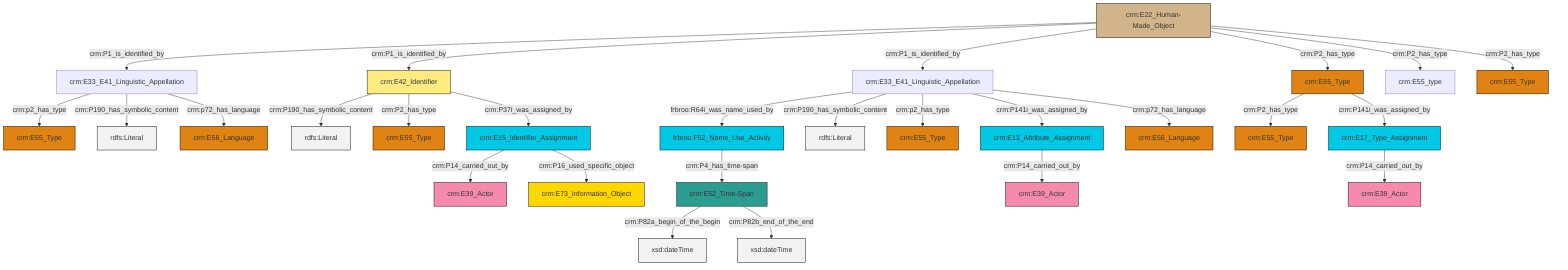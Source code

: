 graph TD
classDef Literal fill:#f2f2f2,stroke:#000000;
classDef CRM_Entity fill:#FFFFFF,stroke:#000000;
classDef Temporal_Entity fill:#00C9E6, stroke:#000000;
classDef Type fill:#E18312, stroke:#000000;
classDef Time-Span fill:#2C9C91, stroke:#000000;
classDef Appellation fill:#FFEB7F, stroke:#000000;
classDef Place fill:#008836, stroke:#000000;
classDef Persistent_Item fill:#B266B2, stroke:#000000;
classDef Conceptual_Object fill:#FFD700, stroke:#000000;
classDef Physical_Thing fill:#D2B48C, stroke:#000000;
classDef Actor fill:#f58aad, stroke:#000000;
classDef PC_Classes fill:#4ce600, stroke:#000000;
classDef Multi fill:#cccccc,stroke:#000000;

0["crm:E15_Identifier_Assignment"]:::Temporal_Entity -->|crm:P14_carried_out_by| 1["crm:E39_Actor"]:::Actor
4["crm:E42_Identifier"]:::Appellation -->|crm:P190_has_symbolic_content| 5[rdfs:Literal]:::Literal
6["crm:E22_Human-Made_Object"]:::Physical_Thing -->|crm:P1_is_identified_by| 7["crm:E33_E41_Linguistic_Appellation"]:::Default
8["crm:E52_Time-Span"]:::Time-Span -->|crm:P82a_begin_of_the_begin| 9[xsd:dateTime]:::Literal
10["crm:E33_E41_Linguistic_Appellation"]:::Default -->|frbroo:R64i_was_name_used_by| 11["frbroo:F52_Name_Use_Activity"]:::Temporal_Entity
6["crm:E22_Human-Made_Object"]:::Physical_Thing -->|crm:P1_is_identified_by| 4["crm:E42_Identifier"]:::Appellation
13["crm:E55_Type"]:::Type -->|crm:P2_has_type| 14["crm:E55_Type"]:::Type
0["crm:E15_Identifier_Assignment"]:::Temporal_Entity -->|crm:P16_used_specific_object| 15["crm:E73_Information_Object"]:::Conceptual_Object
13["crm:E55_Type"]:::Type -->|crm:P141i_was_assigned_by| 17["crm:E17_Type_Assignment"]:::Temporal_Entity
10["crm:E33_E41_Linguistic_Appellation"]:::Default -->|crm:P190_has_symbolic_content| 18[rdfs:Literal]:::Literal
11["frbroo:F52_Name_Use_Activity"]:::Temporal_Entity -->|crm:P4_has_time-span| 8["crm:E52_Time-Span"]:::Time-Span
7["crm:E33_E41_Linguistic_Appellation"]:::Default -->|crm:p2_has_type| 19["crm:E55_Type"]:::Type
10["crm:E33_E41_Linguistic_Appellation"]:::Default -->|crm:p2_has_type| 20["crm:E55_Type"]:::Type
6["crm:E22_Human-Made_Object"]:::Physical_Thing -->|crm:P1_is_identified_by| 10["crm:E33_E41_Linguistic_Appellation"]:::Default
7["crm:E33_E41_Linguistic_Appellation"]:::Default -->|crm:P190_has_symbolic_content| 24[rdfs:Literal]:::Literal
6["crm:E22_Human-Made_Object"]:::Physical_Thing -->|crm:P2_has_type| 13["crm:E55_Type"]:::Type
8["crm:E52_Time-Span"]:::Time-Span -->|crm:P82b_end_of_the_end| 27[xsd:dateTime]:::Literal
6["crm:E22_Human-Made_Object"]:::Physical_Thing -->|crm:P2_has_type| 30["crm:E55_type"]:::Default
6["crm:E22_Human-Made_Object"]:::Physical_Thing -->|crm:P2_has_type| 28["crm:E55_Type"]:::Type
31["crm:E13_Attribute_Assignment"]:::Temporal_Entity -->|crm:P14_carried_out_by| 2["crm:E39_Actor"]:::Actor
10["crm:E33_E41_Linguistic_Appellation"]:::Default -->|crm:P141i_was_assigned_by| 31["crm:E13_Attribute_Assignment"]:::Temporal_Entity
4["crm:E42_Identifier"]:::Appellation -->|crm:P2_has_type| 38["crm:E55_Type"]:::Type
7["crm:E33_E41_Linguistic_Appellation"]:::Default -->|crm:p72_has_language| 44["crm:E56_Language"]:::Type
17["crm:E17_Type_Assignment"]:::Temporal_Entity -->|crm:P14_carried_out_by| 46["crm:E39_Actor"]:::Actor
4["crm:E42_Identifier"]:::Appellation -->|crm:P37i_was_assigned_by| 0["crm:E15_Identifier_Assignment"]:::Temporal_Entity
10["crm:E33_E41_Linguistic_Appellation"]:::Default -->|crm:p72_has_language| 22["crm:E56_Language"]:::Type